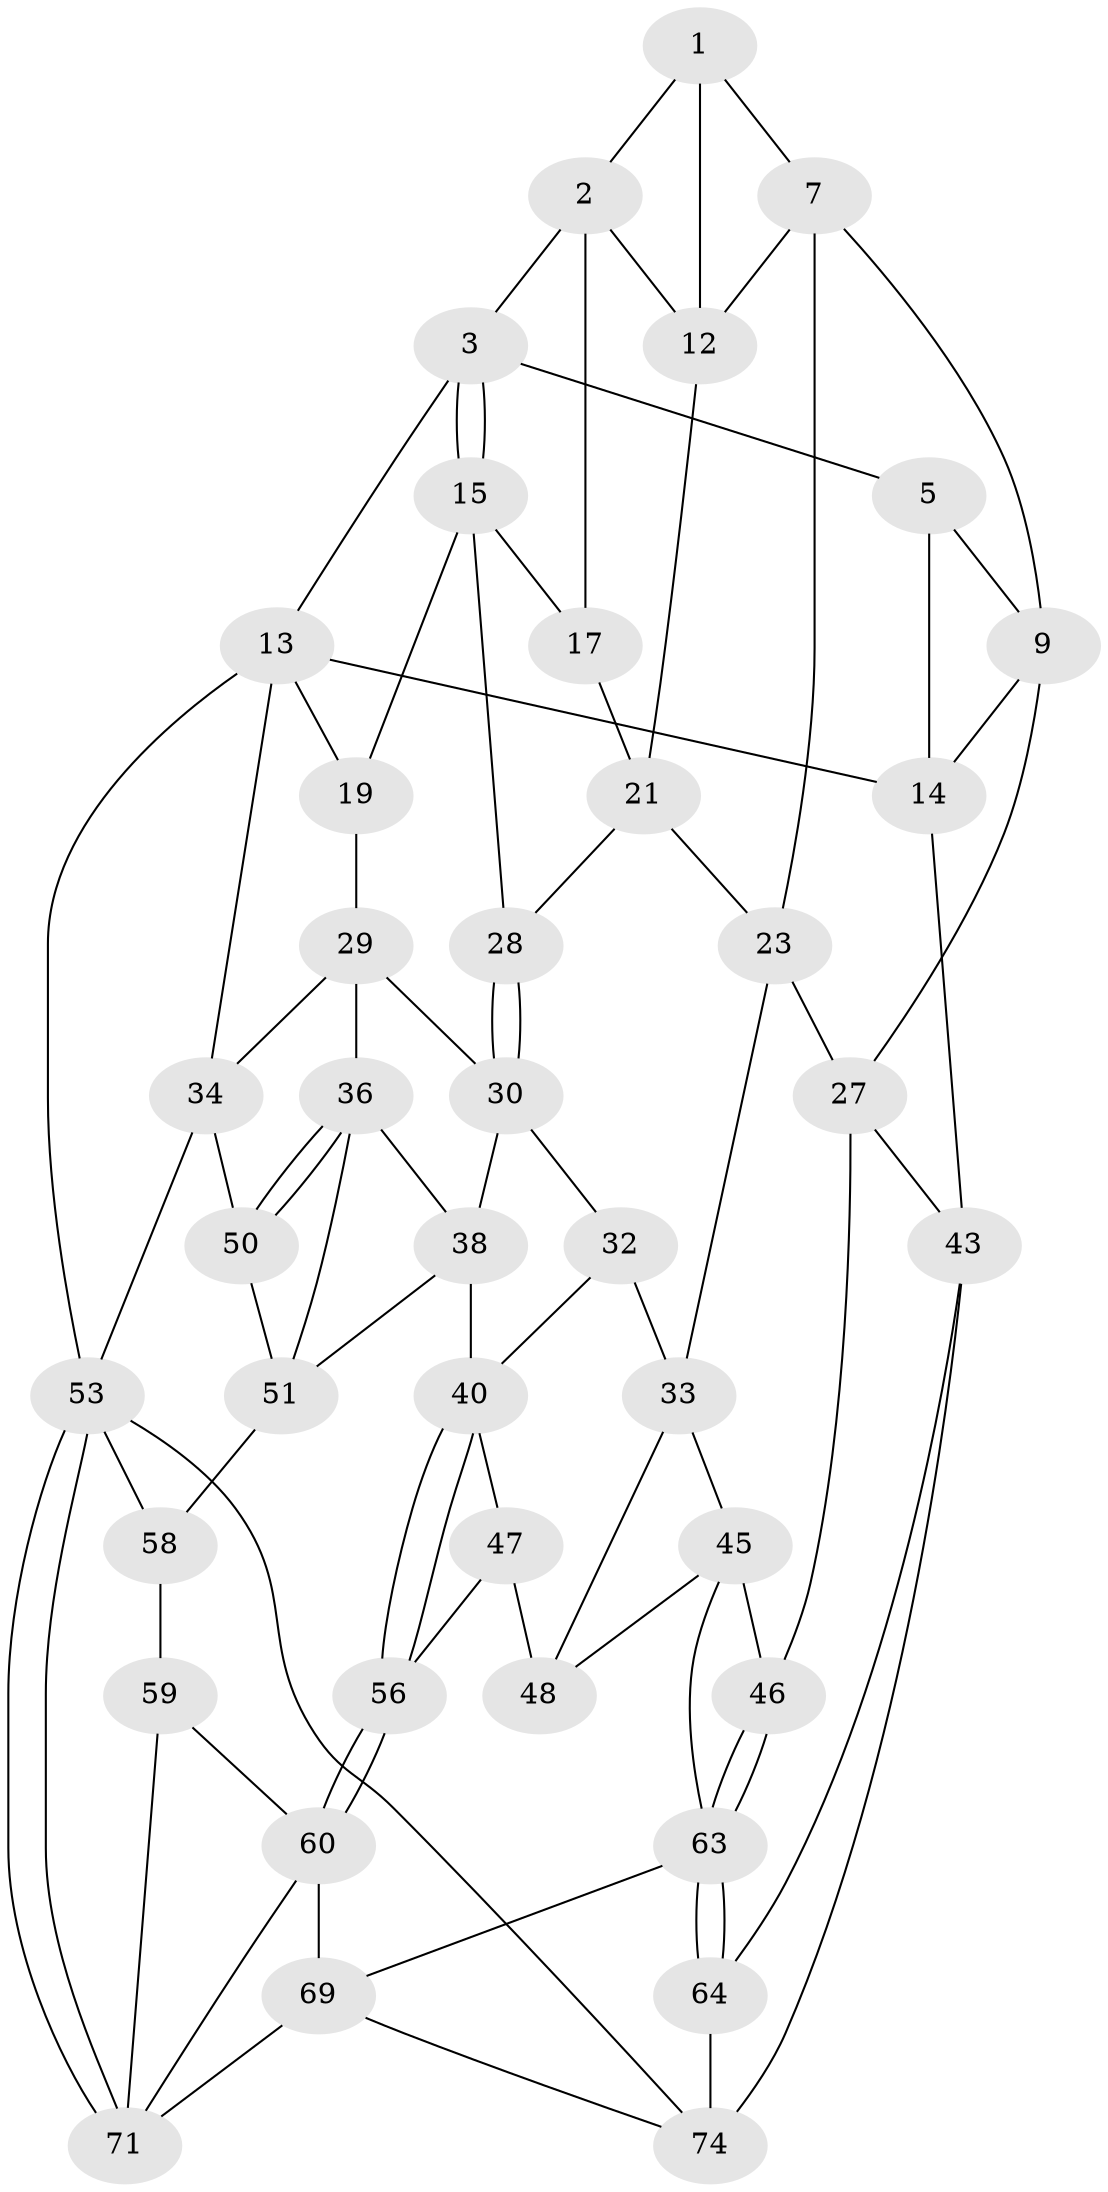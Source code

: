 // Generated by graph-tools (version 1.1) at 2025/52/02/27/25 19:52:39]
// undirected, 41 vertices, 84 edges
graph export_dot {
graph [start="1"]
  node [color=gray90,style=filled];
  1 [pos="+0.5186926761266056+0.021103145875965477",super="+6"];
  2 [pos="+0.6726073096812195+0.058606754273191994",super="+11"];
  3 [pos="+0.8037422887613773+0.01342344770765623",super="+4"];
  5 [pos="+0.40418500300025106+0",super="+10"];
  7 [pos="+0.4797745670560707+0.15991100451912316",super="+8"];
  9 [pos="+0.3105865607769311+0.08826907035274911",super="+24"];
  12 [pos="+0.5853568746464954+0.13304849889316164",super="+20"];
  13 [pos="+1+0",super="+18"];
  14 [pos="+0+0",super="+25"];
  15 [pos="+0.7912676048871237+0.08000769027650244",super="+16"];
  17 [pos="+0.6111048711766187+0.17096645068970742"];
  19 [pos="+0.8965104453134102+0.22357181250052174"];
  21 [pos="+0.5044794363287417+0.22350349234524966",super="+22"];
  23 [pos="+0.44560893319406697+0.29535118512541125",super="+26"];
  27 [pos="+0.352696909140371+0.4267059530651222",super="+42"];
  28 [pos="+0.6897149137371197+0.3138150285652317"];
  29 [pos="+0.8093048726045383+0.37330572300175346",super="+35"];
  30 [pos="+0.7123453781966589+0.3558026485361135",super="+31"];
  32 [pos="+0.5526542254876547+0.5033925112191504"];
  33 [pos="+0.4048469388342187+0.4720506380054262",super="+44"];
  34 [pos="+1+0.4430919511428567",super="+49"];
  36 [pos="+0.8714014293277713+0.5530311268783099",super="+37"];
  38 [pos="+0.705621696151039+0.5167670653022273",super="+39"];
  40 [pos="+0.6735020272765601+0.653163840411121",super="+41"];
  43 [pos="+0+0.5449330410873093",super="+55"];
  45 [pos="+0.33070019430134484+0.6675014140079086",super="+62"];
  46 [pos="+0.12161457982261341+0.61671442948846"];
  47 [pos="+0.5565166469964995+0.6175495071248035",super="+57"];
  48 [pos="+0.47155035957992+0.6817204977865912",super="+61"];
  50 [pos="+0.9576541354057946+0.714598378507219"];
  51 [pos="+0.7857059990940953+0.6419408303787717",super="+52"];
  53 [pos="+1+1",super="+54"];
  56 [pos="+0.6358836730467076+0.8111009449084363"];
  58 [pos="+0.7991789061005046+0.8146753305516914",super="+67"];
  59 [pos="+0.7049444377091842+0.8490262948502796",super="+70"];
  60 [pos="+0.6691879008568332+0.8451236716658659",super="+68"];
  63 [pos="+0.18866389317417553+0.8397622036076225",super="+66"];
  64 [pos="+0.1793222651405709+0.8520129771159483",super="+65"];
  69 [pos="+0.43228847392113723+1",super="+73"];
  71 [pos="+0.7819302446152925+1",super="+72"];
  74 [pos="+0.25791922231033837+1",super="+75"];
  1 -- 2;
  1 -- 12;
  1 -- 7;
  2 -- 3;
  2 -- 17;
  2 -- 12;
  3 -- 15;
  3 -- 15;
  3 -- 5;
  3 -- 13;
  5 -- 9;
  5 -- 14;
  7 -- 12;
  7 -- 9;
  7 -- 23;
  9 -- 27;
  9 -- 14;
  12 -- 21;
  13 -- 14;
  13 -- 53;
  13 -- 34;
  13 -- 19;
  14 -- 43 [weight=2];
  15 -- 19;
  15 -- 17;
  15 -- 28;
  17 -- 21;
  19 -- 29;
  21 -- 28;
  21 -- 23;
  23 -- 33;
  23 -- 27;
  27 -- 43;
  27 -- 46;
  28 -- 30;
  28 -- 30;
  29 -- 30;
  29 -- 34;
  29 -- 36;
  30 -- 32;
  30 -- 38;
  32 -- 33;
  32 -- 40;
  33 -- 48;
  33 -- 45;
  34 -- 50;
  34 -- 53;
  36 -- 50;
  36 -- 50;
  36 -- 51;
  36 -- 38;
  38 -- 40;
  38 -- 51;
  40 -- 56;
  40 -- 56;
  40 -- 47;
  43 -- 74;
  43 -- 64;
  45 -- 46;
  45 -- 48;
  45 -- 63;
  46 -- 63;
  46 -- 63;
  47 -- 48 [weight=2];
  47 -- 56;
  50 -- 51;
  51 -- 58;
  53 -- 71;
  53 -- 71;
  53 -- 74;
  53 -- 58;
  56 -- 60;
  56 -- 60;
  58 -- 59 [weight=2];
  59 -- 60;
  59 -- 71;
  60 -- 69;
  60 -- 71;
  63 -- 64;
  63 -- 64;
  63 -- 69;
  64 -- 74 [weight=2];
  69 -- 74;
  69 -- 71;
}

